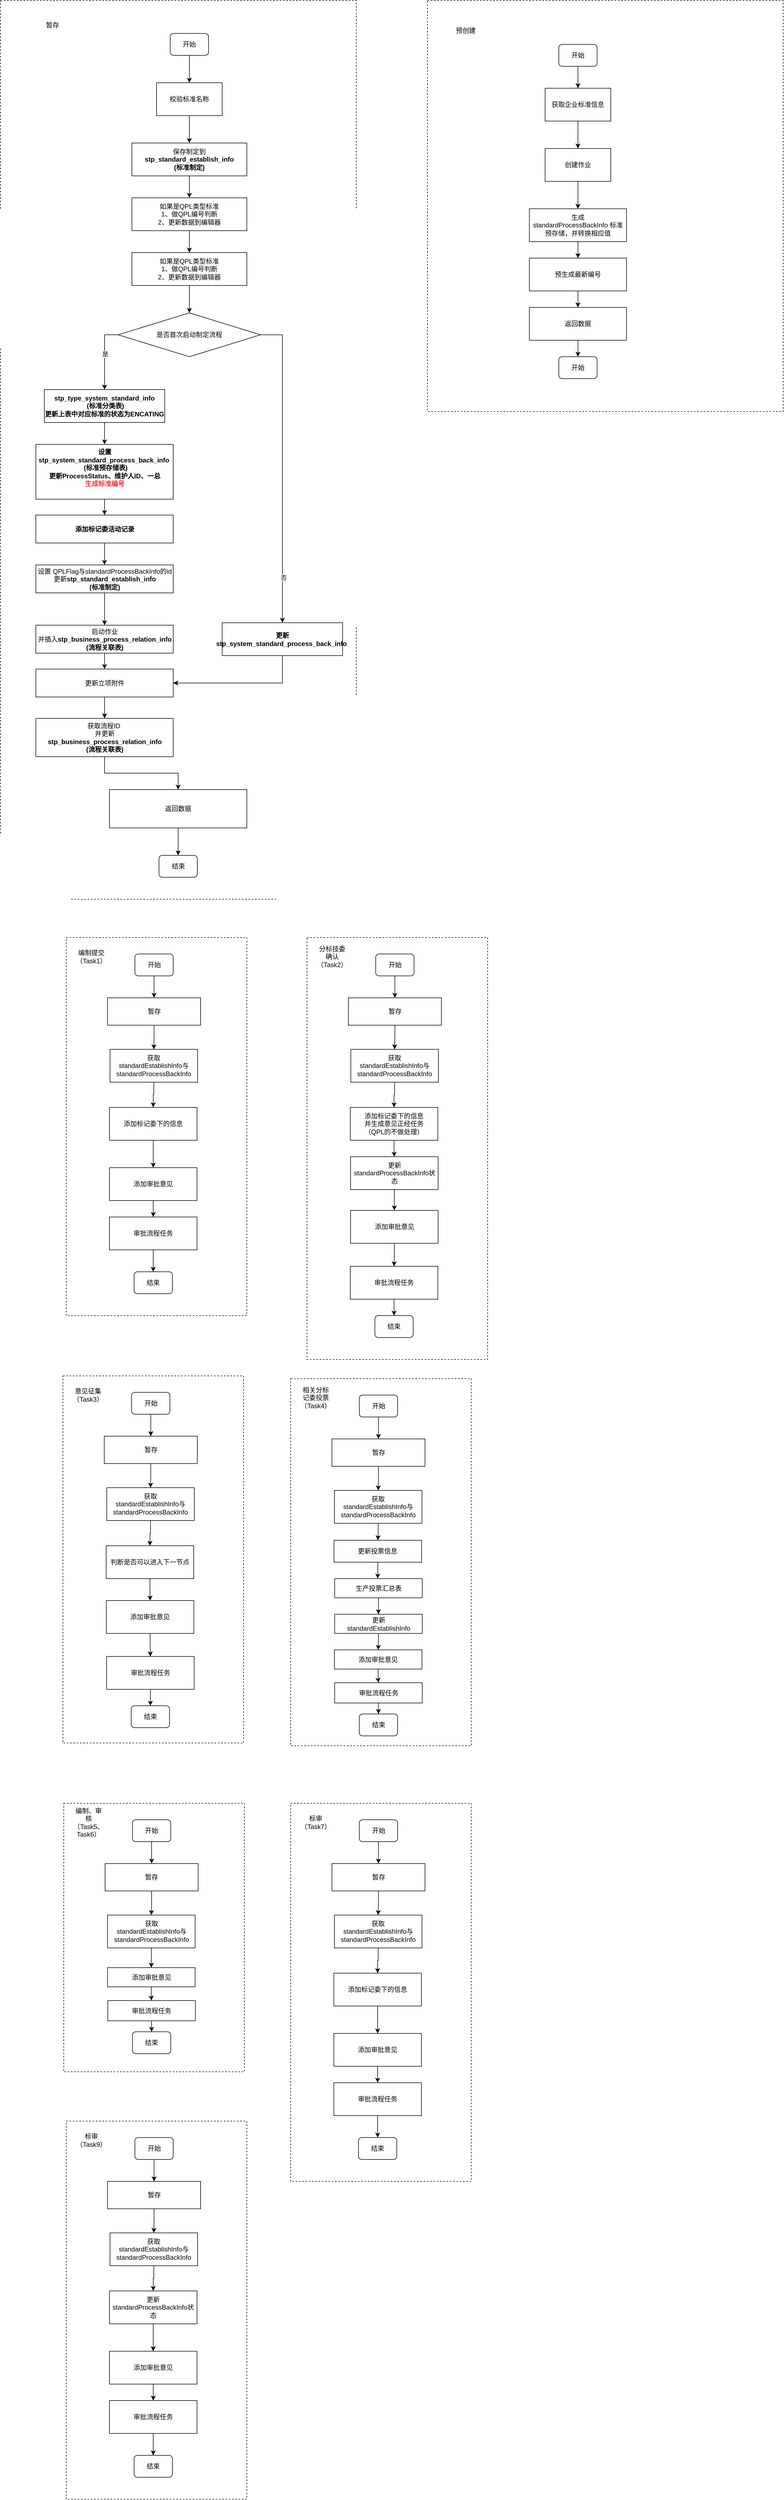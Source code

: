 <mxfile version="24.2.0" type="github">
  <diagram name="第 1 页" id="Eqa_ZWC-rRwsL7rnyD2I">
    <mxGraphModel dx="1932" dy="586" grid="1" gridSize="10" guides="1" tooltips="1" connect="1" arrows="1" fold="1" page="1" pageScale="1" pageWidth="827" pageHeight="1169" math="0" shadow="0">
      <root>
        <mxCell id="0" />
        <mxCell id="1" parent="0" />
        <mxCell id="sLWthoAmwnwLxsoVaZzo-43" value="" style="rounded=0;whiteSpace=wrap;html=1;dashed=1;" vertex="1" parent="1">
          <mxGeometry x="-230" y="130" width="650" height="1640" as="geometry" />
        </mxCell>
        <mxCell id="sLWthoAmwnwLxsoVaZzo-3" style="edgeStyle=orthogonalEdgeStyle;rounded=0;orthogonalLoop=1;jettySize=auto;html=1;entryX=0.5;entryY=0;entryDx=0;entryDy=0;" edge="1" parent="1" source="sLWthoAmwnwLxsoVaZzo-1" target="sLWthoAmwnwLxsoVaZzo-2">
          <mxGeometry relative="1" as="geometry" />
        </mxCell>
        <mxCell id="sLWthoAmwnwLxsoVaZzo-1" value="开始" style="rounded=1;whiteSpace=wrap;html=1;" vertex="1" parent="1">
          <mxGeometry x="80" y="190" width="70" height="40" as="geometry" />
        </mxCell>
        <mxCell id="sLWthoAmwnwLxsoVaZzo-7" value="" style="edgeStyle=orthogonalEdgeStyle;rounded=0;orthogonalLoop=1;jettySize=auto;html=1;" edge="1" parent="1" source="sLWthoAmwnwLxsoVaZzo-2" target="sLWthoAmwnwLxsoVaZzo-4">
          <mxGeometry relative="1" as="geometry" />
        </mxCell>
        <mxCell id="sLWthoAmwnwLxsoVaZzo-2" value="校验标准名称" style="rounded=0;whiteSpace=wrap;html=1;" vertex="1" parent="1">
          <mxGeometry x="55" y="280" width="120" height="60" as="geometry" />
        </mxCell>
        <mxCell id="sLWthoAmwnwLxsoVaZzo-9" style="edgeStyle=orthogonalEdgeStyle;rounded=0;orthogonalLoop=1;jettySize=auto;html=1;entryX=0.5;entryY=0;entryDx=0;entryDy=0;" edge="1" parent="1" source="sLWthoAmwnwLxsoVaZzo-4" target="sLWthoAmwnwLxsoVaZzo-8">
          <mxGeometry relative="1" as="geometry" />
        </mxCell>
        <mxCell id="sLWthoAmwnwLxsoVaZzo-4" value="保存制定到&lt;div&gt;&lt;span style=&quot;font-weight: 700; text-wrap: nowrap;&quot;&gt;stp_standard_establish_info&lt;/span&gt;&lt;br style=&quot;padding: 0px; margin: 0px; font-weight: 700; text-wrap: nowrap;&quot;&gt;&lt;span style=&quot;font-weight: 700; text-wrap: nowrap;&quot;&gt;(标准制定)&lt;/span&gt;&lt;br&gt;&lt;/div&gt;" style="rounded=0;whiteSpace=wrap;html=1;" vertex="1" parent="1">
          <mxGeometry x="10" y="390" width="210" height="60" as="geometry" />
        </mxCell>
        <mxCell id="sLWthoAmwnwLxsoVaZzo-11" style="edgeStyle=orthogonalEdgeStyle;rounded=0;orthogonalLoop=1;jettySize=auto;html=1;entryX=0.5;entryY=0;entryDx=0;entryDy=0;" edge="1" parent="1" source="sLWthoAmwnwLxsoVaZzo-8" target="sLWthoAmwnwLxsoVaZzo-10">
          <mxGeometry relative="1" as="geometry" />
        </mxCell>
        <mxCell id="sLWthoAmwnwLxsoVaZzo-8" value="&lt;div&gt;如果是QPL类型标准&lt;/div&gt;&lt;div&gt;1、做QPL编号判断&lt;/div&gt;&lt;div&gt;2、更新数据到编辑器&lt;/div&gt;" style="rounded=0;whiteSpace=wrap;html=1;" vertex="1" parent="1">
          <mxGeometry x="10" y="490" width="210" height="60" as="geometry" />
        </mxCell>
        <mxCell id="sLWthoAmwnwLxsoVaZzo-13" style="edgeStyle=orthogonalEdgeStyle;rounded=0;orthogonalLoop=1;jettySize=auto;html=1;entryX=0.5;entryY=0;entryDx=0;entryDy=0;" edge="1" parent="1" source="sLWthoAmwnwLxsoVaZzo-10">
          <mxGeometry relative="1" as="geometry">
            <mxPoint x="115" y="700" as="targetPoint" />
          </mxGeometry>
        </mxCell>
        <mxCell id="sLWthoAmwnwLxsoVaZzo-10" value="&lt;div&gt;如果是QPL类型标准&lt;/div&gt;&lt;div&gt;1、做QPL编号判断&lt;/div&gt;&lt;div&gt;2、更新数据到编辑器&lt;/div&gt;" style="rounded=0;whiteSpace=wrap;html=1;" vertex="1" parent="1">
          <mxGeometry x="10" y="590" width="210" height="60" as="geometry" />
        </mxCell>
        <mxCell id="sLWthoAmwnwLxsoVaZzo-17" style="edgeStyle=orthogonalEdgeStyle;rounded=0;orthogonalLoop=1;jettySize=auto;html=1;entryX=0.5;entryY=0;entryDx=0;entryDy=0;exitX=0;exitY=0.5;exitDx=0;exitDy=0;" edge="1" parent="1" source="sLWthoAmwnwLxsoVaZzo-14" target="sLWthoAmwnwLxsoVaZzo-21">
          <mxGeometry relative="1" as="geometry">
            <mxPoint x="-40" y="840" as="targetPoint" />
          </mxGeometry>
        </mxCell>
        <mxCell id="sLWthoAmwnwLxsoVaZzo-18" value="是" style="edgeLabel;html=1;align=center;verticalAlign=middle;resizable=0;points=[];" vertex="1" connectable="0" parent="sLWthoAmwnwLxsoVaZzo-17">
          <mxGeometry x="-0.047" y="1" relative="1" as="geometry">
            <mxPoint as="offset" />
          </mxGeometry>
        </mxCell>
        <mxCell id="sLWthoAmwnwLxsoVaZzo-40" style="edgeStyle=orthogonalEdgeStyle;rounded=0;orthogonalLoop=1;jettySize=auto;html=1;entryX=0.5;entryY=0;entryDx=0;entryDy=0;" edge="1" parent="1" source="sLWthoAmwnwLxsoVaZzo-14" target="sLWthoAmwnwLxsoVaZzo-39">
          <mxGeometry relative="1" as="geometry">
            <mxPoint x="310" y="1300" as="targetPoint" />
            <Array as="points">
              <mxPoint x="285" y="740" />
            </Array>
          </mxGeometry>
        </mxCell>
        <mxCell id="sLWthoAmwnwLxsoVaZzo-41" value="否" style="edgeLabel;html=1;align=center;verticalAlign=middle;resizable=0;points=[];" vertex="1" connectable="0" parent="sLWthoAmwnwLxsoVaZzo-40">
          <mxGeometry x="0.708" y="2" relative="1" as="geometry">
            <mxPoint as="offset" />
          </mxGeometry>
        </mxCell>
        <mxCell id="sLWthoAmwnwLxsoVaZzo-14" value="是否首次启动制定流程" style="rhombus;whiteSpace=wrap;html=1;" vertex="1" parent="1">
          <mxGeometry x="-15" y="700" width="260" height="80" as="geometry" />
        </mxCell>
        <mxCell id="sLWthoAmwnwLxsoVaZzo-24" style="edgeStyle=orthogonalEdgeStyle;rounded=0;orthogonalLoop=1;jettySize=auto;html=1;entryX=0.5;entryY=0;entryDx=0;entryDy=0;" edge="1" parent="1" source="sLWthoAmwnwLxsoVaZzo-21" target="sLWthoAmwnwLxsoVaZzo-23">
          <mxGeometry relative="1" as="geometry" />
        </mxCell>
        <mxCell id="sLWthoAmwnwLxsoVaZzo-21" value="&lt;span style=&quot;font-weight: 700; text-wrap: nowrap;&quot;&gt;stp_type_system_standard_info&lt;/span&gt;&lt;br style=&quot;padding: 0px; margin: 0px; font-weight: 700; text-wrap: nowrap;&quot;&gt;&lt;span style=&quot;font-weight: 700; text-wrap: nowrap;&quot;&gt;&amp;nbsp;(标准分类表)&lt;/span&gt;&lt;div&gt;&lt;span style=&quot;font-weight: 700; text-wrap: nowrap;&quot;&gt;更新上表中对应标准的状态为ENCATING&lt;/span&gt;&lt;/div&gt;" style="rounded=0;whiteSpace=wrap;html=1;" vertex="1" parent="1">
          <mxGeometry x="-150" y="840" width="220" height="60" as="geometry" />
        </mxCell>
        <mxCell id="sLWthoAmwnwLxsoVaZzo-26" style="edgeStyle=orthogonalEdgeStyle;rounded=0;orthogonalLoop=1;jettySize=auto;html=1;entryX=0.5;entryY=0;entryDx=0;entryDy=0;" edge="1" parent="1" source="sLWthoAmwnwLxsoVaZzo-23" target="sLWthoAmwnwLxsoVaZzo-25">
          <mxGeometry relative="1" as="geometry" />
        </mxCell>
        <mxCell id="sLWthoAmwnwLxsoVaZzo-23" value="&lt;span style=&quot;text-wrap: nowrap;&quot;&gt;&lt;b&gt;设置&lt;/b&gt;&lt;/span&gt;&lt;div&gt;&lt;span style=&quot;font-weight: 700; text-wrap: nowrap;&quot;&gt;stp_system_standard_process_back_info&amp;nbsp;&lt;/span&gt;&lt;br style=&quot;padding: 0px; margin: 0px; font-weight: 700; text-wrap: nowrap;&quot;&gt;&lt;span style=&quot;font-weight: 700; text-wrap: nowrap;&quot;&gt;&amp;nbsp;(标准预存储表)&lt;/span&gt;&lt;span style=&quot;text-wrap: nowrap;&quot;&gt;&lt;b&gt;&lt;br&gt;&lt;/b&gt;&lt;/span&gt;&lt;/div&gt;&lt;div&gt;&lt;span style=&quot;text-wrap: nowrap;&quot;&gt;&lt;b&gt;更新ProcessStatus、维护人ID、一总&lt;/b&gt;&lt;/span&gt;&lt;/div&gt;&lt;div&gt;&lt;span style=&quot;text-wrap: nowrap;&quot;&gt;&lt;b&gt;&lt;font color=&quot;#ff3333&quot;&gt;生成标准编号&lt;/font&gt;&lt;/b&gt;&lt;/span&gt;&lt;/div&gt;&lt;div&gt;&lt;span style=&quot;text-wrap: nowrap;&quot;&gt;&lt;b&gt;&lt;font color=&quot;#ff3333&quot;&gt;&lt;br&gt;&lt;/font&gt;&lt;/b&gt;&lt;/span&gt;&lt;/div&gt;" style="rounded=0;whiteSpace=wrap;html=1;" vertex="1" parent="1">
          <mxGeometry x="-165.5" y="940" width="251" height="100" as="geometry" />
        </mxCell>
        <mxCell id="sLWthoAmwnwLxsoVaZzo-28" style="edgeStyle=orthogonalEdgeStyle;rounded=0;orthogonalLoop=1;jettySize=auto;html=1;entryX=0.5;entryY=0;entryDx=0;entryDy=0;" edge="1" parent="1" source="sLWthoAmwnwLxsoVaZzo-25" target="sLWthoAmwnwLxsoVaZzo-27">
          <mxGeometry relative="1" as="geometry" />
        </mxCell>
        <mxCell id="sLWthoAmwnwLxsoVaZzo-25" value="&lt;div&gt;&lt;span style=&quot;text-wrap: nowrap;&quot;&gt;&lt;b&gt;添加标记委活动记录&lt;/b&gt;&lt;/span&gt;&lt;/div&gt;" style="rounded=0;whiteSpace=wrap;html=1;" vertex="1" parent="1">
          <mxGeometry x="-165.5" y="1069" width="251" height="51" as="geometry" />
        </mxCell>
        <mxCell id="sLWthoAmwnwLxsoVaZzo-30" style="edgeStyle=orthogonalEdgeStyle;rounded=0;orthogonalLoop=1;jettySize=auto;html=1;entryX=0.5;entryY=0;entryDx=0;entryDy=0;" edge="1" parent="1" source="sLWthoAmwnwLxsoVaZzo-27" target="sLWthoAmwnwLxsoVaZzo-29">
          <mxGeometry relative="1" as="geometry" />
        </mxCell>
        <mxCell id="sLWthoAmwnwLxsoVaZzo-27" value="&lt;div&gt;设置 QPLFlag与standardProcessBackInfo的id&lt;/div&gt;更新&lt;span style=&quot;text-wrap: nowrap; font-weight: 700;&quot;&gt;stp_standard_establish_info&lt;/span&gt;&lt;br style=&quot;text-wrap: nowrap; padding: 0px; margin: 0px; font-weight: 700;&quot;&gt;&lt;span style=&quot;text-wrap: nowrap; font-weight: 700;&quot;&gt;(标准制定)&lt;/span&gt;" style="rounded=0;whiteSpace=wrap;html=1;" vertex="1" parent="1">
          <mxGeometry x="-165.5" y="1160" width="251" height="51" as="geometry" />
        </mxCell>
        <mxCell id="sLWthoAmwnwLxsoVaZzo-32" style="edgeStyle=orthogonalEdgeStyle;rounded=0;orthogonalLoop=1;jettySize=auto;html=1;entryX=0.5;entryY=0;entryDx=0;entryDy=0;" edge="1" parent="1" source="sLWthoAmwnwLxsoVaZzo-29" target="sLWthoAmwnwLxsoVaZzo-31">
          <mxGeometry relative="1" as="geometry" />
        </mxCell>
        <mxCell id="sLWthoAmwnwLxsoVaZzo-29" value="启动作业&lt;div&gt;并插入&lt;span style=&quot;font-weight: 700; text-wrap: nowrap; background-color: initial;&quot;&gt;stp_business_process_relation_info&lt;/span&gt;&lt;/div&gt;&lt;span style=&quot;font-weight: 700; text-wrap: nowrap;&quot;&gt;(流程关联表)&lt;/span&gt;" style="rounded=0;whiteSpace=wrap;html=1;" vertex="1" parent="1">
          <mxGeometry x="-165.5" y="1270" width="251" height="51" as="geometry" />
        </mxCell>
        <mxCell id="sLWthoAmwnwLxsoVaZzo-34" style="edgeStyle=orthogonalEdgeStyle;rounded=0;orthogonalLoop=1;jettySize=auto;html=1;entryX=0.5;entryY=0;entryDx=0;entryDy=0;" edge="1" parent="1" source="sLWthoAmwnwLxsoVaZzo-31" target="sLWthoAmwnwLxsoVaZzo-33">
          <mxGeometry relative="1" as="geometry" />
        </mxCell>
        <mxCell id="sLWthoAmwnwLxsoVaZzo-31" value="更新立项附件" style="rounded=0;whiteSpace=wrap;html=1;" vertex="1" parent="1">
          <mxGeometry x="-165.5" y="1350" width="251" height="51" as="geometry" />
        </mxCell>
        <mxCell id="sLWthoAmwnwLxsoVaZzo-37" style="edgeStyle=orthogonalEdgeStyle;rounded=0;orthogonalLoop=1;jettySize=auto;html=1;entryX=0.5;entryY=0;entryDx=0;entryDy=0;" edge="1" parent="1" source="sLWthoAmwnwLxsoVaZzo-33" target="sLWthoAmwnwLxsoVaZzo-36">
          <mxGeometry relative="1" as="geometry" />
        </mxCell>
        <mxCell id="sLWthoAmwnwLxsoVaZzo-33" value="获取流程ID&amp;nbsp;&lt;div&gt;并更新&lt;/div&gt;&lt;div&gt;&lt;div&gt;&lt;span style=&quot;font-weight: 700; text-wrap: nowrap; background-color: initial;&quot;&gt;stp_business_process_relation_info&lt;/span&gt;&lt;/div&gt;&lt;span style=&quot;text-wrap: nowrap; font-weight: 700;&quot;&gt;(流程关联表)&lt;/span&gt;&lt;br&gt;&lt;/div&gt;" style="rounded=0;whiteSpace=wrap;html=1;" vertex="1" parent="1">
          <mxGeometry x="-165.5" y="1440" width="251" height="70" as="geometry" />
        </mxCell>
        <mxCell id="sLWthoAmwnwLxsoVaZzo-35" value="结束" style="rounded=1;whiteSpace=wrap;html=1;" vertex="1" parent="1">
          <mxGeometry x="59.5" y="1690" width="70" height="40" as="geometry" />
        </mxCell>
        <mxCell id="sLWthoAmwnwLxsoVaZzo-38" style="edgeStyle=orthogonalEdgeStyle;rounded=0;orthogonalLoop=1;jettySize=auto;html=1;entryX=0.5;entryY=0;entryDx=0;entryDy=0;" edge="1" parent="1" source="sLWthoAmwnwLxsoVaZzo-36" target="sLWthoAmwnwLxsoVaZzo-35">
          <mxGeometry relative="1" as="geometry" />
        </mxCell>
        <mxCell id="sLWthoAmwnwLxsoVaZzo-36" value="&lt;div&gt;返回数据&lt;/div&gt;" style="rounded=0;whiteSpace=wrap;html=1;" vertex="1" parent="1">
          <mxGeometry x="-31" y="1570" width="251" height="70" as="geometry" />
        </mxCell>
        <mxCell id="sLWthoAmwnwLxsoVaZzo-42" style="edgeStyle=orthogonalEdgeStyle;rounded=0;orthogonalLoop=1;jettySize=auto;html=1;entryX=1;entryY=0.5;entryDx=0;entryDy=0;exitX=0.5;exitY=1;exitDx=0;exitDy=0;" edge="1" parent="1" source="sLWthoAmwnwLxsoVaZzo-39" target="sLWthoAmwnwLxsoVaZzo-31">
          <mxGeometry relative="1" as="geometry" />
        </mxCell>
        <mxCell id="sLWthoAmwnwLxsoVaZzo-39" value="&lt;span style=&quot;text-wrap: nowrap;&quot;&gt;&lt;b&gt;更新&lt;/b&gt;&lt;/span&gt;&lt;div&gt;&lt;span style=&quot;font-weight: 700; text-wrap: nowrap;&quot;&gt;stp_system_standard_process_back_info&amp;nbsp;&lt;/span&gt;&lt;span style=&quot;text-wrap: nowrap;&quot;&gt;&lt;b&gt;&lt;br&gt;&lt;/b&gt;&lt;/span&gt;&lt;/div&gt;" style="rounded=0;whiteSpace=wrap;html=1;" vertex="1" parent="1">
          <mxGeometry x="175" y="1265.5" width="220" height="60" as="geometry" />
        </mxCell>
        <mxCell id="sLWthoAmwnwLxsoVaZzo-44" value="暂存" style="text;html=1;align=center;verticalAlign=middle;whiteSpace=wrap;rounded=0;" vertex="1" parent="1">
          <mxGeometry x="-165.5" y="160" width="60" height="30" as="geometry" />
        </mxCell>
        <mxCell id="sLWthoAmwnwLxsoVaZzo-45" value="" style="rounded=0;whiteSpace=wrap;html=1;dashed=1;" vertex="1" parent="1">
          <mxGeometry x="550" y="130" width="650" height="750" as="geometry" />
        </mxCell>
        <mxCell id="sLWthoAmwnwLxsoVaZzo-46" value="预创建" style="text;html=1;align=center;verticalAlign=middle;whiteSpace=wrap;rounded=0;" vertex="1" parent="1">
          <mxGeometry x="590" y="170" width="60" height="30" as="geometry" />
        </mxCell>
        <mxCell id="sLWthoAmwnwLxsoVaZzo-49" style="edgeStyle=orthogonalEdgeStyle;rounded=0;orthogonalLoop=1;jettySize=auto;html=1;entryX=0.5;entryY=0;entryDx=0;entryDy=0;" edge="1" parent="1" source="sLWthoAmwnwLxsoVaZzo-47" target="sLWthoAmwnwLxsoVaZzo-48">
          <mxGeometry relative="1" as="geometry" />
        </mxCell>
        <mxCell id="sLWthoAmwnwLxsoVaZzo-47" value="开始" style="rounded=1;whiteSpace=wrap;html=1;" vertex="1" parent="1">
          <mxGeometry x="790" y="210" width="70" height="40" as="geometry" />
        </mxCell>
        <mxCell id="sLWthoAmwnwLxsoVaZzo-52" style="edgeStyle=orthogonalEdgeStyle;rounded=0;orthogonalLoop=1;jettySize=auto;html=1;entryX=0.5;entryY=0;entryDx=0;entryDy=0;" edge="1" parent="1" source="sLWthoAmwnwLxsoVaZzo-48" target="sLWthoAmwnwLxsoVaZzo-50">
          <mxGeometry relative="1" as="geometry" />
        </mxCell>
        <mxCell id="sLWthoAmwnwLxsoVaZzo-48" value="获取企业标准信息" style="rounded=0;whiteSpace=wrap;html=1;" vertex="1" parent="1">
          <mxGeometry x="765" y="290" width="120" height="60" as="geometry" />
        </mxCell>
        <mxCell id="sLWthoAmwnwLxsoVaZzo-54" style="edgeStyle=orthogonalEdgeStyle;rounded=0;orthogonalLoop=1;jettySize=auto;html=1;entryX=0.5;entryY=0;entryDx=0;entryDy=0;" edge="1" parent="1" source="sLWthoAmwnwLxsoVaZzo-50" target="sLWthoAmwnwLxsoVaZzo-53">
          <mxGeometry relative="1" as="geometry" />
        </mxCell>
        <mxCell id="sLWthoAmwnwLxsoVaZzo-50" value="创建作业" style="rounded=0;whiteSpace=wrap;html=1;" vertex="1" parent="1">
          <mxGeometry x="765" y="400" width="120" height="60" as="geometry" />
        </mxCell>
        <mxCell id="sLWthoAmwnwLxsoVaZzo-56" style="edgeStyle=orthogonalEdgeStyle;rounded=0;orthogonalLoop=1;jettySize=auto;html=1;" edge="1" parent="1" source="sLWthoAmwnwLxsoVaZzo-53" target="sLWthoAmwnwLxsoVaZzo-55">
          <mxGeometry relative="1" as="geometry" />
        </mxCell>
        <mxCell id="sLWthoAmwnwLxsoVaZzo-53" value="生成standardProcessBackInfo&amp;nbsp;标准预存储，并转换相应值" style="rounded=0;whiteSpace=wrap;html=1;" vertex="1" parent="1">
          <mxGeometry x="736.25" y="510" width="177.5" height="60" as="geometry" />
        </mxCell>
        <mxCell id="sLWthoAmwnwLxsoVaZzo-58" style="edgeStyle=orthogonalEdgeStyle;rounded=0;orthogonalLoop=1;jettySize=auto;html=1;entryX=0.5;entryY=0;entryDx=0;entryDy=0;" edge="1" parent="1" source="sLWthoAmwnwLxsoVaZzo-55" target="sLWthoAmwnwLxsoVaZzo-57">
          <mxGeometry relative="1" as="geometry" />
        </mxCell>
        <mxCell id="sLWthoAmwnwLxsoVaZzo-55" value="预生成最新编号" style="rounded=0;whiteSpace=wrap;html=1;" vertex="1" parent="1">
          <mxGeometry x="736.25" y="600" width="177.5" height="60" as="geometry" />
        </mxCell>
        <mxCell id="sLWthoAmwnwLxsoVaZzo-60" style="edgeStyle=orthogonalEdgeStyle;rounded=0;orthogonalLoop=1;jettySize=auto;html=1;entryX=0.5;entryY=0;entryDx=0;entryDy=0;" edge="1" parent="1" source="sLWthoAmwnwLxsoVaZzo-57" target="sLWthoAmwnwLxsoVaZzo-59">
          <mxGeometry relative="1" as="geometry" />
        </mxCell>
        <mxCell id="sLWthoAmwnwLxsoVaZzo-57" value="返回数据" style="rounded=0;whiteSpace=wrap;html=1;" vertex="1" parent="1">
          <mxGeometry x="736.25" y="690" width="177.5" height="60" as="geometry" />
        </mxCell>
        <mxCell id="sLWthoAmwnwLxsoVaZzo-59" value="开始" style="rounded=1;whiteSpace=wrap;html=1;" vertex="1" parent="1">
          <mxGeometry x="790" y="780" width="70" height="40" as="geometry" />
        </mxCell>
        <mxCell id="sLWthoAmwnwLxsoVaZzo-61" value="" style="rounded=0;whiteSpace=wrap;html=1;dashed=1;" vertex="1" parent="1">
          <mxGeometry x="-110" y="1840" width="330" height="690" as="geometry" />
        </mxCell>
        <mxCell id="sLWthoAmwnwLxsoVaZzo-62" value="编制提交（Task1）" style="text;html=1;align=center;verticalAlign=middle;whiteSpace=wrap;rounded=0;" vertex="1" parent="1">
          <mxGeometry x="-94.5" y="1860" width="60" height="30" as="geometry" />
        </mxCell>
        <mxCell id="sLWthoAmwnwLxsoVaZzo-65" style="edgeStyle=orthogonalEdgeStyle;rounded=0;orthogonalLoop=1;jettySize=auto;html=1;entryX=0.5;entryY=0;entryDx=0;entryDy=0;" edge="1" parent="1" source="sLWthoAmwnwLxsoVaZzo-63" target="sLWthoAmwnwLxsoVaZzo-64">
          <mxGeometry relative="1" as="geometry" />
        </mxCell>
        <mxCell id="sLWthoAmwnwLxsoVaZzo-63" value="开始" style="rounded=1;whiteSpace=wrap;html=1;" vertex="1" parent="1">
          <mxGeometry x="15.5" y="1870" width="70" height="40" as="geometry" />
        </mxCell>
        <mxCell id="sLWthoAmwnwLxsoVaZzo-67" style="edgeStyle=orthogonalEdgeStyle;rounded=0;orthogonalLoop=1;jettySize=auto;html=1;" edge="1" parent="1" source="sLWthoAmwnwLxsoVaZzo-64" target="sLWthoAmwnwLxsoVaZzo-66">
          <mxGeometry relative="1" as="geometry" />
        </mxCell>
        <mxCell id="sLWthoAmwnwLxsoVaZzo-64" value="暂存" style="rounded=0;whiteSpace=wrap;html=1;" vertex="1" parent="1">
          <mxGeometry x="-34.5" y="1950" width="170" height="50" as="geometry" />
        </mxCell>
        <mxCell id="sLWthoAmwnwLxsoVaZzo-69" style="edgeStyle=orthogonalEdgeStyle;rounded=0;orthogonalLoop=1;jettySize=auto;html=1;entryX=0.5;entryY=0;entryDx=0;entryDy=0;" edge="1" parent="1" source="sLWthoAmwnwLxsoVaZzo-66" target="sLWthoAmwnwLxsoVaZzo-68">
          <mxGeometry relative="1" as="geometry" />
        </mxCell>
        <mxCell id="sLWthoAmwnwLxsoVaZzo-66" value="获取&lt;div&gt;standardEstablishInfo与&lt;/div&gt;&lt;div&gt;standardProcessBackInfo&lt;/div&gt;" style="rounded=0;whiteSpace=wrap;html=1;" vertex="1" parent="1">
          <mxGeometry x="-30" y="2044" width="160" height="60" as="geometry" />
        </mxCell>
        <mxCell id="sLWthoAmwnwLxsoVaZzo-71" style="edgeStyle=orthogonalEdgeStyle;rounded=0;orthogonalLoop=1;jettySize=auto;html=1;" edge="1" parent="1" source="sLWthoAmwnwLxsoVaZzo-68" target="sLWthoAmwnwLxsoVaZzo-70">
          <mxGeometry relative="1" as="geometry" />
        </mxCell>
        <mxCell id="sLWthoAmwnwLxsoVaZzo-68" value="添加标记委下的信息" style="rounded=0;whiteSpace=wrap;html=1;" vertex="1" parent="1">
          <mxGeometry x="-31" y="2150" width="160" height="60" as="geometry" />
        </mxCell>
        <mxCell id="sLWthoAmwnwLxsoVaZzo-73" style="edgeStyle=orthogonalEdgeStyle;rounded=0;orthogonalLoop=1;jettySize=auto;html=1;" edge="1" parent="1" source="sLWthoAmwnwLxsoVaZzo-70" target="sLWthoAmwnwLxsoVaZzo-72">
          <mxGeometry relative="1" as="geometry" />
        </mxCell>
        <mxCell id="sLWthoAmwnwLxsoVaZzo-70" value="添加审批意见" style="rounded=0;whiteSpace=wrap;html=1;" vertex="1" parent="1">
          <mxGeometry x="-31" y="2260" width="160" height="60" as="geometry" />
        </mxCell>
        <mxCell id="sLWthoAmwnwLxsoVaZzo-75" style="edgeStyle=orthogonalEdgeStyle;rounded=0;orthogonalLoop=1;jettySize=auto;html=1;entryX=0.5;entryY=0;entryDx=0;entryDy=0;" edge="1" parent="1" source="sLWthoAmwnwLxsoVaZzo-72" target="sLWthoAmwnwLxsoVaZzo-74">
          <mxGeometry relative="1" as="geometry" />
        </mxCell>
        <mxCell id="sLWthoAmwnwLxsoVaZzo-72" value="审批流程任务" style="rounded=0;whiteSpace=wrap;html=1;" vertex="1" parent="1">
          <mxGeometry x="-31" y="2350" width="160" height="60" as="geometry" />
        </mxCell>
        <mxCell id="sLWthoAmwnwLxsoVaZzo-74" value="结束" style="rounded=1;whiteSpace=wrap;html=1;" vertex="1" parent="1">
          <mxGeometry x="14" y="2450" width="70" height="40" as="geometry" />
        </mxCell>
        <mxCell id="sLWthoAmwnwLxsoVaZzo-76" value="" style="rounded=0;whiteSpace=wrap;html=1;dashed=1;" vertex="1" parent="1">
          <mxGeometry x="330" y="1840" width="330" height="770" as="geometry" />
        </mxCell>
        <mxCell id="sLWthoAmwnwLxsoVaZzo-77" value="分标技委确认（Task2）" style="text;html=1;align=center;verticalAlign=middle;whiteSpace=wrap;rounded=0;" vertex="1" parent="1">
          <mxGeometry x="345.5" y="1860" width="60" height="30" as="geometry" />
        </mxCell>
        <mxCell id="sLWthoAmwnwLxsoVaZzo-78" style="edgeStyle=orthogonalEdgeStyle;rounded=0;orthogonalLoop=1;jettySize=auto;html=1;entryX=0.5;entryY=0;entryDx=0;entryDy=0;" edge="1" parent="1" source="sLWthoAmwnwLxsoVaZzo-79" target="sLWthoAmwnwLxsoVaZzo-81">
          <mxGeometry relative="1" as="geometry" />
        </mxCell>
        <mxCell id="sLWthoAmwnwLxsoVaZzo-79" value="开始" style="rounded=1;whiteSpace=wrap;html=1;" vertex="1" parent="1">
          <mxGeometry x="455.5" y="1870" width="70" height="40" as="geometry" />
        </mxCell>
        <mxCell id="sLWthoAmwnwLxsoVaZzo-80" style="edgeStyle=orthogonalEdgeStyle;rounded=0;orthogonalLoop=1;jettySize=auto;html=1;" edge="1" parent="1" source="sLWthoAmwnwLxsoVaZzo-81" target="sLWthoAmwnwLxsoVaZzo-83">
          <mxGeometry relative="1" as="geometry" />
        </mxCell>
        <mxCell id="sLWthoAmwnwLxsoVaZzo-81" value="暂存" style="rounded=0;whiteSpace=wrap;html=1;" vertex="1" parent="1">
          <mxGeometry x="405.5" y="1950" width="170" height="50" as="geometry" />
        </mxCell>
        <mxCell id="sLWthoAmwnwLxsoVaZzo-82" style="edgeStyle=orthogonalEdgeStyle;rounded=0;orthogonalLoop=1;jettySize=auto;html=1;entryX=0.5;entryY=0;entryDx=0;entryDy=0;" edge="1" parent="1" source="sLWthoAmwnwLxsoVaZzo-83" target="sLWthoAmwnwLxsoVaZzo-85">
          <mxGeometry relative="1" as="geometry" />
        </mxCell>
        <mxCell id="sLWthoAmwnwLxsoVaZzo-83" value="获取&lt;div&gt;standardEstablishInfo与&lt;/div&gt;&lt;div&gt;standardProcessBackInfo&lt;/div&gt;" style="rounded=0;whiteSpace=wrap;html=1;" vertex="1" parent="1">
          <mxGeometry x="410" y="2044" width="160" height="60" as="geometry" />
        </mxCell>
        <mxCell id="sLWthoAmwnwLxsoVaZzo-84" style="edgeStyle=orthogonalEdgeStyle;rounded=0;orthogonalLoop=1;jettySize=auto;html=1;" edge="1" parent="1" source="sLWthoAmwnwLxsoVaZzo-85" target="sLWthoAmwnwLxsoVaZzo-87">
          <mxGeometry relative="1" as="geometry" />
        </mxCell>
        <mxCell id="sLWthoAmwnwLxsoVaZzo-85" value="添加标记委下的信息&lt;div&gt;并生成意见正经任务&lt;br&gt;&lt;div&gt;（QPL的不做处理）&lt;/div&gt;&lt;/div&gt;" style="rounded=0;whiteSpace=wrap;html=1;" vertex="1" parent="1">
          <mxGeometry x="409" y="2150" width="160" height="60" as="geometry" />
        </mxCell>
        <mxCell id="sLWthoAmwnwLxsoVaZzo-86" style="edgeStyle=orthogonalEdgeStyle;rounded=0;orthogonalLoop=1;jettySize=auto;html=1;" edge="1" parent="1" source="sLWthoAmwnwLxsoVaZzo-87" target="sLWthoAmwnwLxsoVaZzo-91">
          <mxGeometry relative="1" as="geometry">
            <mxPoint x="490" y="2330" as="targetPoint" />
          </mxGeometry>
        </mxCell>
        <mxCell id="sLWthoAmwnwLxsoVaZzo-87" value="更新&lt;div&gt;standardProcessBackInfo状态&lt;br&gt;&lt;/div&gt;" style="rounded=0;whiteSpace=wrap;html=1;" vertex="1" parent="1">
          <mxGeometry x="409.5" y="2240" width="160" height="60" as="geometry" />
        </mxCell>
        <mxCell id="sLWthoAmwnwLxsoVaZzo-88" style="edgeStyle=orthogonalEdgeStyle;rounded=0;orthogonalLoop=1;jettySize=auto;html=1;entryX=0.5;entryY=0;entryDx=0;entryDy=0;" edge="1" parent="1" source="sLWthoAmwnwLxsoVaZzo-89" target="sLWthoAmwnwLxsoVaZzo-90">
          <mxGeometry relative="1" as="geometry" />
        </mxCell>
        <mxCell id="sLWthoAmwnwLxsoVaZzo-89" value="审批流程任务" style="rounded=0;whiteSpace=wrap;html=1;" vertex="1" parent="1">
          <mxGeometry x="409" y="2440" width="160" height="60" as="geometry" />
        </mxCell>
        <mxCell id="sLWthoAmwnwLxsoVaZzo-90" value="结束" style="rounded=1;whiteSpace=wrap;html=1;" vertex="1" parent="1">
          <mxGeometry x="454" y="2530" width="70" height="40" as="geometry" />
        </mxCell>
        <mxCell id="sLWthoAmwnwLxsoVaZzo-96" style="edgeStyle=orthogonalEdgeStyle;rounded=0;orthogonalLoop=1;jettySize=auto;html=1;" edge="1" parent="1" source="sLWthoAmwnwLxsoVaZzo-91" target="sLWthoAmwnwLxsoVaZzo-89">
          <mxGeometry relative="1" as="geometry" />
        </mxCell>
        <mxCell id="sLWthoAmwnwLxsoVaZzo-91" value="添加审批意见" style="rounded=0;whiteSpace=wrap;html=1;" vertex="1" parent="1">
          <mxGeometry x="409.5" y="2338" width="160" height="60" as="geometry" />
        </mxCell>
        <mxCell id="sLWthoAmwnwLxsoVaZzo-97" value="" style="rounded=0;whiteSpace=wrap;html=1;dashed=1;" vertex="1" parent="1">
          <mxGeometry x="-116" y="2640" width="330" height="670" as="geometry" />
        </mxCell>
        <mxCell id="sLWthoAmwnwLxsoVaZzo-98" value="意见征集（Task3）" style="text;html=1;align=center;verticalAlign=middle;whiteSpace=wrap;rounded=0;" vertex="1" parent="1">
          <mxGeometry x="-100.5" y="2660" width="60" height="30" as="geometry" />
        </mxCell>
        <mxCell id="sLWthoAmwnwLxsoVaZzo-99" style="edgeStyle=orthogonalEdgeStyle;rounded=0;orthogonalLoop=1;jettySize=auto;html=1;entryX=0.5;entryY=0;entryDx=0;entryDy=0;" edge="1" parent="1" source="sLWthoAmwnwLxsoVaZzo-100" target="sLWthoAmwnwLxsoVaZzo-102">
          <mxGeometry relative="1" as="geometry" />
        </mxCell>
        <mxCell id="sLWthoAmwnwLxsoVaZzo-100" value="开始" style="rounded=1;whiteSpace=wrap;html=1;" vertex="1" parent="1">
          <mxGeometry x="9.5" y="2670" width="70" height="40" as="geometry" />
        </mxCell>
        <mxCell id="sLWthoAmwnwLxsoVaZzo-101" style="edgeStyle=orthogonalEdgeStyle;rounded=0;orthogonalLoop=1;jettySize=auto;html=1;" edge="1" parent="1" source="sLWthoAmwnwLxsoVaZzo-102" target="sLWthoAmwnwLxsoVaZzo-104">
          <mxGeometry relative="1" as="geometry" />
        </mxCell>
        <mxCell id="sLWthoAmwnwLxsoVaZzo-102" value="暂存" style="rounded=0;whiteSpace=wrap;html=1;" vertex="1" parent="1">
          <mxGeometry x="-40.5" y="2750" width="170" height="50" as="geometry" />
        </mxCell>
        <mxCell id="sLWthoAmwnwLxsoVaZzo-103" style="edgeStyle=orthogonalEdgeStyle;rounded=0;orthogonalLoop=1;jettySize=auto;html=1;entryX=0.5;entryY=0;entryDx=0;entryDy=0;" edge="1" parent="1" source="sLWthoAmwnwLxsoVaZzo-104" target="sLWthoAmwnwLxsoVaZzo-106">
          <mxGeometry relative="1" as="geometry" />
        </mxCell>
        <mxCell id="sLWthoAmwnwLxsoVaZzo-104" value="获取&lt;div&gt;standardEstablishInfo与&lt;/div&gt;&lt;div&gt;standardProcessBackInfo&lt;/div&gt;" style="rounded=0;whiteSpace=wrap;html=1;" vertex="1" parent="1">
          <mxGeometry x="-36" y="2844" width="160" height="60" as="geometry" />
        </mxCell>
        <mxCell id="sLWthoAmwnwLxsoVaZzo-105" style="edgeStyle=orthogonalEdgeStyle;rounded=0;orthogonalLoop=1;jettySize=auto;html=1;entryX=0.5;entryY=0;entryDx=0;entryDy=0;" edge="1" parent="1" source="sLWthoAmwnwLxsoVaZzo-106" target="sLWthoAmwnwLxsoVaZzo-113">
          <mxGeometry relative="1" as="geometry">
            <mxPoint x="43.474" y="3040" as="targetPoint" />
          </mxGeometry>
        </mxCell>
        <mxCell id="sLWthoAmwnwLxsoVaZzo-106" value="判断是否可以进入下一节点" style="rounded=0;whiteSpace=wrap;html=1;" vertex="1" parent="1">
          <mxGeometry x="-37" y="2950" width="160" height="60" as="geometry" />
        </mxCell>
        <mxCell id="sLWthoAmwnwLxsoVaZzo-109" style="edgeStyle=orthogonalEdgeStyle;rounded=0;orthogonalLoop=1;jettySize=auto;html=1;entryX=0.5;entryY=0;entryDx=0;entryDy=0;" edge="1" parent="1" source="sLWthoAmwnwLxsoVaZzo-110" target="sLWthoAmwnwLxsoVaZzo-111">
          <mxGeometry relative="1" as="geometry" />
        </mxCell>
        <mxCell id="sLWthoAmwnwLxsoVaZzo-110" value="审批流程任务" style="rounded=0;whiteSpace=wrap;html=1;" vertex="1" parent="1">
          <mxGeometry x="-36.25" y="3152" width="160" height="60" as="geometry" />
        </mxCell>
        <mxCell id="sLWthoAmwnwLxsoVaZzo-111" value="结束" style="rounded=1;whiteSpace=wrap;html=1;" vertex="1" parent="1">
          <mxGeometry x="8.75" y="3242" width="70" height="40" as="geometry" />
        </mxCell>
        <mxCell id="sLWthoAmwnwLxsoVaZzo-112" style="edgeStyle=orthogonalEdgeStyle;rounded=0;orthogonalLoop=1;jettySize=auto;html=1;" edge="1" parent="1" source="sLWthoAmwnwLxsoVaZzo-113" target="sLWthoAmwnwLxsoVaZzo-110">
          <mxGeometry relative="1" as="geometry" />
        </mxCell>
        <mxCell id="sLWthoAmwnwLxsoVaZzo-113" value="添加审批意见" style="rounded=0;whiteSpace=wrap;html=1;" vertex="1" parent="1">
          <mxGeometry x="-36.75" y="3050" width="160" height="60" as="geometry" />
        </mxCell>
        <mxCell id="sLWthoAmwnwLxsoVaZzo-115" value="" style="rounded=0;whiteSpace=wrap;html=1;dashed=1;" vertex="1" parent="1">
          <mxGeometry x="300" y="2645" width="330" height="670" as="geometry" />
        </mxCell>
        <mxCell id="sLWthoAmwnwLxsoVaZzo-116" value="相关分标记委投票（Task4）" style="text;html=1;align=center;verticalAlign=middle;whiteSpace=wrap;rounded=0;" vertex="1" parent="1">
          <mxGeometry x="315.5" y="2665" width="60" height="30" as="geometry" />
        </mxCell>
        <mxCell id="sLWthoAmwnwLxsoVaZzo-117" style="edgeStyle=orthogonalEdgeStyle;rounded=0;orthogonalLoop=1;jettySize=auto;html=1;entryX=0.5;entryY=0;entryDx=0;entryDy=0;" edge="1" parent="1" source="sLWthoAmwnwLxsoVaZzo-118" target="sLWthoAmwnwLxsoVaZzo-120">
          <mxGeometry relative="1" as="geometry" />
        </mxCell>
        <mxCell id="sLWthoAmwnwLxsoVaZzo-118" value="开始" style="rounded=1;whiteSpace=wrap;html=1;" vertex="1" parent="1">
          <mxGeometry x="425.5" y="2675" width="70" height="40" as="geometry" />
        </mxCell>
        <mxCell id="sLWthoAmwnwLxsoVaZzo-119" style="edgeStyle=orthogonalEdgeStyle;rounded=0;orthogonalLoop=1;jettySize=auto;html=1;" edge="1" parent="1" source="sLWthoAmwnwLxsoVaZzo-120" target="sLWthoAmwnwLxsoVaZzo-122">
          <mxGeometry relative="1" as="geometry" />
        </mxCell>
        <mxCell id="sLWthoAmwnwLxsoVaZzo-120" value="暂存" style="rounded=0;whiteSpace=wrap;html=1;" vertex="1" parent="1">
          <mxGeometry x="375.5" y="2755" width="170" height="50" as="geometry" />
        </mxCell>
        <mxCell id="sLWthoAmwnwLxsoVaZzo-121" style="edgeStyle=orthogonalEdgeStyle;rounded=0;orthogonalLoop=1;jettySize=auto;html=1;entryX=0.5;entryY=0;entryDx=0;entryDy=0;" edge="1" parent="1" source="sLWthoAmwnwLxsoVaZzo-122" target="sLWthoAmwnwLxsoVaZzo-124">
          <mxGeometry relative="1" as="geometry" />
        </mxCell>
        <mxCell id="sLWthoAmwnwLxsoVaZzo-122" value="获取&lt;div&gt;standardEstablishInfo与&lt;/div&gt;&lt;div&gt;standardProcessBackInfo&lt;/div&gt;" style="rounded=0;whiteSpace=wrap;html=1;" vertex="1" parent="1">
          <mxGeometry x="380" y="2849" width="160" height="60" as="geometry" />
        </mxCell>
        <mxCell id="sLWthoAmwnwLxsoVaZzo-123" style="edgeStyle=orthogonalEdgeStyle;rounded=0;orthogonalLoop=1;jettySize=auto;html=1;" edge="1" parent="1" source="sLWthoAmwnwLxsoVaZzo-124">
          <mxGeometry relative="1" as="geometry">
            <mxPoint x="459" y="3010" as="targetPoint" />
          </mxGeometry>
        </mxCell>
        <mxCell id="sLWthoAmwnwLxsoVaZzo-124" value="更新投票信息" style="rounded=0;whiteSpace=wrap;html=1;" vertex="1" parent="1">
          <mxGeometry x="379.25" y="2940" width="160" height="40" as="geometry" />
        </mxCell>
        <mxCell id="sLWthoAmwnwLxsoVaZzo-125" style="edgeStyle=orthogonalEdgeStyle;rounded=0;orthogonalLoop=1;jettySize=auto;html=1;entryX=0.5;entryY=0;entryDx=0;entryDy=0;" edge="1" parent="1" source="sLWthoAmwnwLxsoVaZzo-126" target="sLWthoAmwnwLxsoVaZzo-127">
          <mxGeometry relative="1" as="geometry" />
        </mxCell>
        <mxCell id="sLWthoAmwnwLxsoVaZzo-126" value="审批流程任务" style="rounded=0;whiteSpace=wrap;html=1;" vertex="1" parent="1">
          <mxGeometry x="380.5" y="3200" width="160" height="37" as="geometry" />
        </mxCell>
        <mxCell id="sLWthoAmwnwLxsoVaZzo-127" value="结束" style="rounded=1;whiteSpace=wrap;html=1;" vertex="1" parent="1">
          <mxGeometry x="425.5" y="3257" width="70" height="40" as="geometry" />
        </mxCell>
        <mxCell id="sLWthoAmwnwLxsoVaZzo-128" style="edgeStyle=orthogonalEdgeStyle;rounded=0;orthogonalLoop=1;jettySize=auto;html=1;" edge="1" parent="1" source="sLWthoAmwnwLxsoVaZzo-129" target="sLWthoAmwnwLxsoVaZzo-126">
          <mxGeometry relative="1" as="geometry" />
        </mxCell>
        <mxCell id="sLWthoAmwnwLxsoVaZzo-129" value="添加审批意见" style="rounded=0;whiteSpace=wrap;html=1;" vertex="1" parent="1">
          <mxGeometry x="380" y="3140" width="160" height="35" as="geometry" />
        </mxCell>
        <mxCell id="sLWthoAmwnwLxsoVaZzo-132" style="edgeStyle=orthogonalEdgeStyle;rounded=0;orthogonalLoop=1;jettySize=auto;html=1;entryX=0.5;entryY=0;entryDx=0;entryDy=0;" edge="1" parent="1" source="sLWthoAmwnwLxsoVaZzo-130" target="sLWthoAmwnwLxsoVaZzo-131">
          <mxGeometry relative="1" as="geometry" />
        </mxCell>
        <mxCell id="sLWthoAmwnwLxsoVaZzo-130" value="生产投票汇总表" style="rounded=0;whiteSpace=wrap;html=1;" vertex="1" parent="1">
          <mxGeometry x="380.5" y="3010" width="160" height="35" as="geometry" />
        </mxCell>
        <mxCell id="sLWthoAmwnwLxsoVaZzo-133" style="edgeStyle=orthogonalEdgeStyle;rounded=0;orthogonalLoop=1;jettySize=auto;html=1;" edge="1" parent="1" source="sLWthoAmwnwLxsoVaZzo-131" target="sLWthoAmwnwLxsoVaZzo-129">
          <mxGeometry relative="1" as="geometry" />
        </mxCell>
        <mxCell id="sLWthoAmwnwLxsoVaZzo-131" value="更新&lt;div&gt;standardEstablishInfo&lt;br&gt;&lt;/div&gt;" style="rounded=0;whiteSpace=wrap;html=1;" vertex="1" parent="1">
          <mxGeometry x="380.5" y="3075" width="160" height="35" as="geometry" />
        </mxCell>
        <mxCell id="sLWthoAmwnwLxsoVaZzo-134" value="" style="rounded=0;whiteSpace=wrap;html=1;dashed=1;" vertex="1" parent="1">
          <mxGeometry x="-114.5" y="3420" width="330" height="490" as="geometry" />
        </mxCell>
        <mxCell id="sLWthoAmwnwLxsoVaZzo-135" value="编制、审核（Task5、Task6）" style="text;html=1;align=center;verticalAlign=middle;whiteSpace=wrap;rounded=0;" vertex="1" parent="1">
          <mxGeometry x="-99" y="3440" width="60" height="30" as="geometry" />
        </mxCell>
        <mxCell id="sLWthoAmwnwLxsoVaZzo-136" style="edgeStyle=orthogonalEdgeStyle;rounded=0;orthogonalLoop=1;jettySize=auto;html=1;entryX=0.5;entryY=0;entryDx=0;entryDy=0;" edge="1" parent="1" source="sLWthoAmwnwLxsoVaZzo-137" target="sLWthoAmwnwLxsoVaZzo-139">
          <mxGeometry relative="1" as="geometry" />
        </mxCell>
        <mxCell id="sLWthoAmwnwLxsoVaZzo-137" value="开始" style="rounded=1;whiteSpace=wrap;html=1;" vertex="1" parent="1">
          <mxGeometry x="11" y="3450" width="70" height="40" as="geometry" />
        </mxCell>
        <mxCell id="sLWthoAmwnwLxsoVaZzo-138" style="edgeStyle=orthogonalEdgeStyle;rounded=0;orthogonalLoop=1;jettySize=auto;html=1;" edge="1" parent="1" source="sLWthoAmwnwLxsoVaZzo-139" target="sLWthoAmwnwLxsoVaZzo-141">
          <mxGeometry relative="1" as="geometry" />
        </mxCell>
        <mxCell id="sLWthoAmwnwLxsoVaZzo-139" value="暂存" style="rounded=0;whiteSpace=wrap;html=1;" vertex="1" parent="1">
          <mxGeometry x="-39" y="3530" width="170" height="50" as="geometry" />
        </mxCell>
        <mxCell id="sLWthoAmwnwLxsoVaZzo-140" style="edgeStyle=orthogonalEdgeStyle;rounded=0;orthogonalLoop=1;jettySize=auto;html=1;entryX=0.5;entryY=0;entryDx=0;entryDy=0;" edge="1" parent="1" source="sLWthoAmwnwLxsoVaZzo-141" target="sLWthoAmwnwLxsoVaZzo-148">
          <mxGeometry relative="1" as="geometry">
            <mxPoint x="44.75" y="3715" as="targetPoint" />
          </mxGeometry>
        </mxCell>
        <mxCell id="sLWthoAmwnwLxsoVaZzo-141" value="获取&lt;div&gt;standardEstablishInfo与&lt;/div&gt;&lt;div&gt;standardProcessBackInfo&lt;/div&gt;" style="rounded=0;whiteSpace=wrap;html=1;" vertex="1" parent="1">
          <mxGeometry x="-34.5" y="3624" width="160" height="60" as="geometry" />
        </mxCell>
        <mxCell id="sLWthoAmwnwLxsoVaZzo-144" style="edgeStyle=orthogonalEdgeStyle;rounded=0;orthogonalLoop=1;jettySize=auto;html=1;entryX=0.5;entryY=0;entryDx=0;entryDy=0;" edge="1" parent="1" source="sLWthoAmwnwLxsoVaZzo-145" target="sLWthoAmwnwLxsoVaZzo-146">
          <mxGeometry relative="1" as="geometry" />
        </mxCell>
        <mxCell id="sLWthoAmwnwLxsoVaZzo-145" value="审批流程任务" style="rounded=0;whiteSpace=wrap;html=1;" vertex="1" parent="1">
          <mxGeometry x="-34" y="3780" width="160" height="37" as="geometry" />
        </mxCell>
        <mxCell id="sLWthoAmwnwLxsoVaZzo-146" value="结束" style="rounded=1;whiteSpace=wrap;html=1;" vertex="1" parent="1">
          <mxGeometry x="11" y="3837" width="70" height="40" as="geometry" />
        </mxCell>
        <mxCell id="sLWthoAmwnwLxsoVaZzo-147" style="edgeStyle=orthogonalEdgeStyle;rounded=0;orthogonalLoop=1;jettySize=auto;html=1;" edge="1" parent="1" source="sLWthoAmwnwLxsoVaZzo-148" target="sLWthoAmwnwLxsoVaZzo-145">
          <mxGeometry relative="1" as="geometry" />
        </mxCell>
        <mxCell id="sLWthoAmwnwLxsoVaZzo-148" value="添加审批意见" style="rounded=0;whiteSpace=wrap;html=1;" vertex="1" parent="1">
          <mxGeometry x="-34.5" y="3720" width="160" height="35" as="geometry" />
        </mxCell>
        <mxCell id="sLWthoAmwnwLxsoVaZzo-153" value="" style="rounded=0;whiteSpace=wrap;html=1;dashed=1;" vertex="1" parent="1">
          <mxGeometry x="300" y="3420" width="330" height="690" as="geometry" />
        </mxCell>
        <mxCell id="sLWthoAmwnwLxsoVaZzo-154" value="标审（Task7）" style="text;html=1;align=center;verticalAlign=middle;whiteSpace=wrap;rounded=0;" vertex="1" parent="1">
          <mxGeometry x="315.5" y="3440" width="60" height="30" as="geometry" />
        </mxCell>
        <mxCell id="sLWthoAmwnwLxsoVaZzo-155" style="edgeStyle=orthogonalEdgeStyle;rounded=0;orthogonalLoop=1;jettySize=auto;html=1;entryX=0.5;entryY=0;entryDx=0;entryDy=0;" edge="1" parent="1" source="sLWthoAmwnwLxsoVaZzo-156" target="sLWthoAmwnwLxsoVaZzo-158">
          <mxGeometry relative="1" as="geometry" />
        </mxCell>
        <mxCell id="sLWthoAmwnwLxsoVaZzo-156" value="开始" style="rounded=1;whiteSpace=wrap;html=1;" vertex="1" parent="1">
          <mxGeometry x="425.5" y="3450" width="70" height="40" as="geometry" />
        </mxCell>
        <mxCell id="sLWthoAmwnwLxsoVaZzo-157" style="edgeStyle=orthogonalEdgeStyle;rounded=0;orthogonalLoop=1;jettySize=auto;html=1;" edge="1" parent="1" source="sLWthoAmwnwLxsoVaZzo-158" target="sLWthoAmwnwLxsoVaZzo-160">
          <mxGeometry relative="1" as="geometry" />
        </mxCell>
        <mxCell id="sLWthoAmwnwLxsoVaZzo-158" value="暂存" style="rounded=0;whiteSpace=wrap;html=1;" vertex="1" parent="1">
          <mxGeometry x="375.5" y="3530" width="170" height="50" as="geometry" />
        </mxCell>
        <mxCell id="sLWthoAmwnwLxsoVaZzo-159" style="edgeStyle=orthogonalEdgeStyle;rounded=0;orthogonalLoop=1;jettySize=auto;html=1;entryX=0.5;entryY=0;entryDx=0;entryDy=0;" edge="1" parent="1" source="sLWthoAmwnwLxsoVaZzo-160" target="sLWthoAmwnwLxsoVaZzo-162">
          <mxGeometry relative="1" as="geometry" />
        </mxCell>
        <mxCell id="sLWthoAmwnwLxsoVaZzo-160" value="获取&lt;div&gt;standardEstablishInfo与&lt;/div&gt;&lt;div&gt;standardProcessBackInfo&lt;/div&gt;" style="rounded=0;whiteSpace=wrap;html=1;" vertex="1" parent="1">
          <mxGeometry x="380" y="3624" width="160" height="60" as="geometry" />
        </mxCell>
        <mxCell id="sLWthoAmwnwLxsoVaZzo-161" style="edgeStyle=orthogonalEdgeStyle;rounded=0;orthogonalLoop=1;jettySize=auto;html=1;" edge="1" parent="1" source="sLWthoAmwnwLxsoVaZzo-162" target="sLWthoAmwnwLxsoVaZzo-164">
          <mxGeometry relative="1" as="geometry" />
        </mxCell>
        <mxCell id="sLWthoAmwnwLxsoVaZzo-162" value="添加标记委下的信息" style="rounded=0;whiteSpace=wrap;html=1;" vertex="1" parent="1">
          <mxGeometry x="379" y="3730" width="160" height="60" as="geometry" />
        </mxCell>
        <mxCell id="sLWthoAmwnwLxsoVaZzo-163" style="edgeStyle=orthogonalEdgeStyle;rounded=0;orthogonalLoop=1;jettySize=auto;html=1;" edge="1" parent="1" source="sLWthoAmwnwLxsoVaZzo-164" target="sLWthoAmwnwLxsoVaZzo-166">
          <mxGeometry relative="1" as="geometry" />
        </mxCell>
        <mxCell id="sLWthoAmwnwLxsoVaZzo-164" value="添加审批意见" style="rounded=0;whiteSpace=wrap;html=1;" vertex="1" parent="1">
          <mxGeometry x="379" y="3840" width="160" height="60" as="geometry" />
        </mxCell>
        <mxCell id="sLWthoAmwnwLxsoVaZzo-165" style="edgeStyle=orthogonalEdgeStyle;rounded=0;orthogonalLoop=1;jettySize=auto;html=1;entryX=0.5;entryY=0;entryDx=0;entryDy=0;" edge="1" parent="1" source="sLWthoAmwnwLxsoVaZzo-166" target="sLWthoAmwnwLxsoVaZzo-167">
          <mxGeometry relative="1" as="geometry" />
        </mxCell>
        <mxCell id="sLWthoAmwnwLxsoVaZzo-166" value="审批流程任务" style="rounded=0;whiteSpace=wrap;html=1;" vertex="1" parent="1">
          <mxGeometry x="379" y="3930" width="160" height="60" as="geometry" />
        </mxCell>
        <mxCell id="sLWthoAmwnwLxsoVaZzo-167" value="结束" style="rounded=1;whiteSpace=wrap;html=1;" vertex="1" parent="1">
          <mxGeometry x="424" y="4030" width="70" height="40" as="geometry" />
        </mxCell>
        <mxCell id="sLWthoAmwnwLxsoVaZzo-168" value="" style="rounded=0;whiteSpace=wrap;html=1;dashed=1;" vertex="1" parent="1">
          <mxGeometry x="-110" y="4000" width="330" height="690" as="geometry" />
        </mxCell>
        <mxCell id="sLWthoAmwnwLxsoVaZzo-169" value="标审（Task9）" style="text;html=1;align=center;verticalAlign=middle;whiteSpace=wrap;rounded=0;" vertex="1" parent="1">
          <mxGeometry x="-94.5" y="4020" width="60" height="30" as="geometry" />
        </mxCell>
        <mxCell id="sLWthoAmwnwLxsoVaZzo-170" style="edgeStyle=orthogonalEdgeStyle;rounded=0;orthogonalLoop=1;jettySize=auto;html=1;entryX=0.5;entryY=0;entryDx=0;entryDy=0;" edge="1" parent="1" source="sLWthoAmwnwLxsoVaZzo-171" target="sLWthoAmwnwLxsoVaZzo-173">
          <mxGeometry relative="1" as="geometry" />
        </mxCell>
        <mxCell id="sLWthoAmwnwLxsoVaZzo-171" value="开始" style="rounded=1;whiteSpace=wrap;html=1;" vertex="1" parent="1">
          <mxGeometry x="15.5" y="4030" width="70" height="40" as="geometry" />
        </mxCell>
        <mxCell id="sLWthoAmwnwLxsoVaZzo-172" style="edgeStyle=orthogonalEdgeStyle;rounded=0;orthogonalLoop=1;jettySize=auto;html=1;" edge="1" parent="1" source="sLWthoAmwnwLxsoVaZzo-173" target="sLWthoAmwnwLxsoVaZzo-175">
          <mxGeometry relative="1" as="geometry" />
        </mxCell>
        <mxCell id="sLWthoAmwnwLxsoVaZzo-173" value="暂存" style="rounded=0;whiteSpace=wrap;html=1;" vertex="1" parent="1">
          <mxGeometry x="-34.5" y="4110" width="170" height="50" as="geometry" />
        </mxCell>
        <mxCell id="sLWthoAmwnwLxsoVaZzo-174" style="edgeStyle=orthogonalEdgeStyle;rounded=0;orthogonalLoop=1;jettySize=auto;html=1;entryX=0.5;entryY=0;entryDx=0;entryDy=0;" edge="1" parent="1" source="sLWthoAmwnwLxsoVaZzo-175" target="sLWthoAmwnwLxsoVaZzo-177">
          <mxGeometry relative="1" as="geometry" />
        </mxCell>
        <mxCell id="sLWthoAmwnwLxsoVaZzo-175" value="获取&lt;div&gt;standardEstablishInfo与&lt;/div&gt;&lt;div&gt;standardProcessBackInfo&lt;/div&gt;" style="rounded=0;whiteSpace=wrap;html=1;" vertex="1" parent="1">
          <mxGeometry x="-30" y="4204" width="160" height="60" as="geometry" />
        </mxCell>
        <mxCell id="sLWthoAmwnwLxsoVaZzo-176" style="edgeStyle=orthogonalEdgeStyle;rounded=0;orthogonalLoop=1;jettySize=auto;html=1;" edge="1" parent="1" source="sLWthoAmwnwLxsoVaZzo-177" target="sLWthoAmwnwLxsoVaZzo-179">
          <mxGeometry relative="1" as="geometry" />
        </mxCell>
        <mxCell id="sLWthoAmwnwLxsoVaZzo-177" value="更新&lt;div&gt;standardProcessBackInfo状态&lt;/div&gt;" style="rounded=0;whiteSpace=wrap;html=1;" vertex="1" parent="1">
          <mxGeometry x="-31" y="4310" width="160" height="60" as="geometry" />
        </mxCell>
        <mxCell id="sLWthoAmwnwLxsoVaZzo-178" style="edgeStyle=orthogonalEdgeStyle;rounded=0;orthogonalLoop=1;jettySize=auto;html=1;" edge="1" parent="1" source="sLWthoAmwnwLxsoVaZzo-179" target="sLWthoAmwnwLxsoVaZzo-181">
          <mxGeometry relative="1" as="geometry" />
        </mxCell>
        <mxCell id="sLWthoAmwnwLxsoVaZzo-179" value="添加审批意见" style="rounded=0;whiteSpace=wrap;html=1;" vertex="1" parent="1">
          <mxGeometry x="-31" y="4420" width="160" height="60" as="geometry" />
        </mxCell>
        <mxCell id="sLWthoAmwnwLxsoVaZzo-180" style="edgeStyle=orthogonalEdgeStyle;rounded=0;orthogonalLoop=1;jettySize=auto;html=1;entryX=0.5;entryY=0;entryDx=0;entryDy=0;" edge="1" parent="1" source="sLWthoAmwnwLxsoVaZzo-181" target="sLWthoAmwnwLxsoVaZzo-182">
          <mxGeometry relative="1" as="geometry" />
        </mxCell>
        <mxCell id="sLWthoAmwnwLxsoVaZzo-181" value="审批流程任务" style="rounded=0;whiteSpace=wrap;html=1;" vertex="1" parent="1">
          <mxGeometry x="-31" y="4510" width="160" height="60" as="geometry" />
        </mxCell>
        <mxCell id="sLWthoAmwnwLxsoVaZzo-182" value="结束" style="rounded=1;whiteSpace=wrap;html=1;" vertex="1" parent="1">
          <mxGeometry x="14" y="4610" width="70" height="40" as="geometry" />
        </mxCell>
      </root>
    </mxGraphModel>
  </diagram>
</mxfile>
